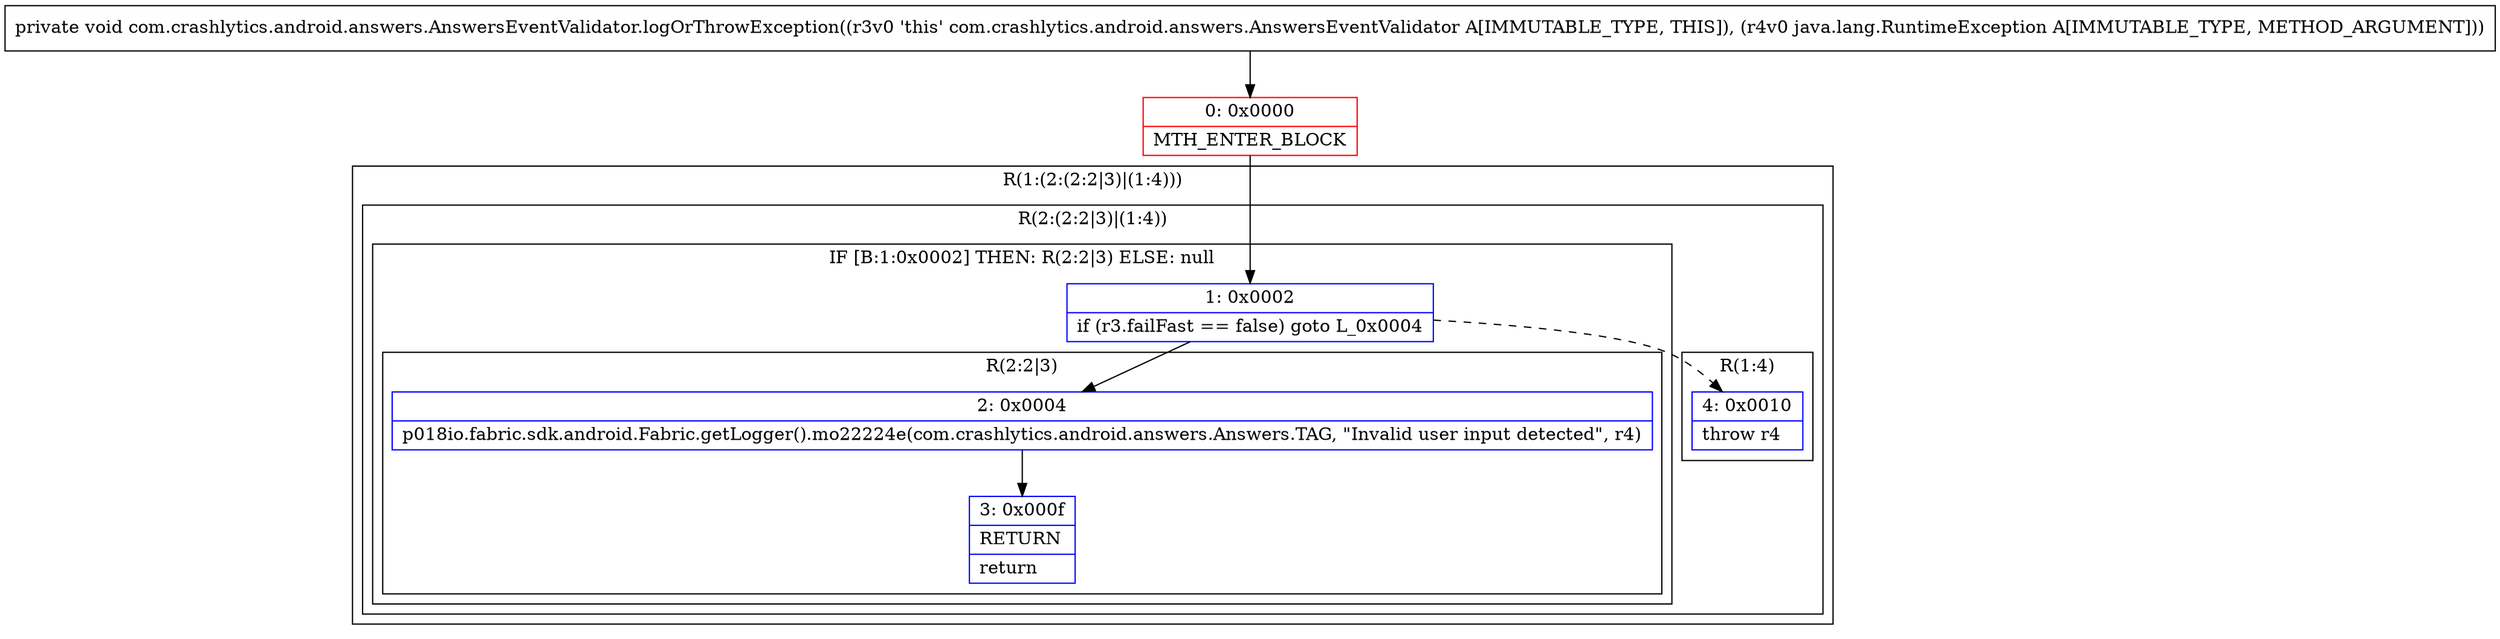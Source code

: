 digraph "CFG forcom.crashlytics.android.answers.AnswersEventValidator.logOrThrowException(Ljava\/lang\/RuntimeException;)V" {
subgraph cluster_Region_596809772 {
label = "R(1:(2:(2:2|3)|(1:4)))";
node [shape=record,color=blue];
subgraph cluster_Region_525254191 {
label = "R(2:(2:2|3)|(1:4))";
node [shape=record,color=blue];
subgraph cluster_IfRegion_1375354719 {
label = "IF [B:1:0x0002] THEN: R(2:2|3) ELSE: null";
node [shape=record,color=blue];
Node_1 [shape=record,label="{1\:\ 0x0002|if (r3.failFast == false) goto L_0x0004\l}"];
subgraph cluster_Region_1189841450 {
label = "R(2:2|3)";
node [shape=record,color=blue];
Node_2 [shape=record,label="{2\:\ 0x0004|p018io.fabric.sdk.android.Fabric.getLogger().mo22224e(com.crashlytics.android.answers.Answers.TAG, \"Invalid user input detected\", r4)\l}"];
Node_3 [shape=record,label="{3\:\ 0x000f|RETURN\l|return\l}"];
}
}
subgraph cluster_Region_1905207587 {
label = "R(1:4)";
node [shape=record,color=blue];
Node_4 [shape=record,label="{4\:\ 0x0010|throw r4\l}"];
}
}
}
Node_0 [shape=record,color=red,label="{0\:\ 0x0000|MTH_ENTER_BLOCK\l}"];
MethodNode[shape=record,label="{private void com.crashlytics.android.answers.AnswersEventValidator.logOrThrowException((r3v0 'this' com.crashlytics.android.answers.AnswersEventValidator A[IMMUTABLE_TYPE, THIS]), (r4v0 java.lang.RuntimeException A[IMMUTABLE_TYPE, METHOD_ARGUMENT])) }"];
MethodNode -> Node_0;
Node_1 -> Node_2;
Node_1 -> Node_4[style=dashed];
Node_2 -> Node_3;
Node_0 -> Node_1;
}

